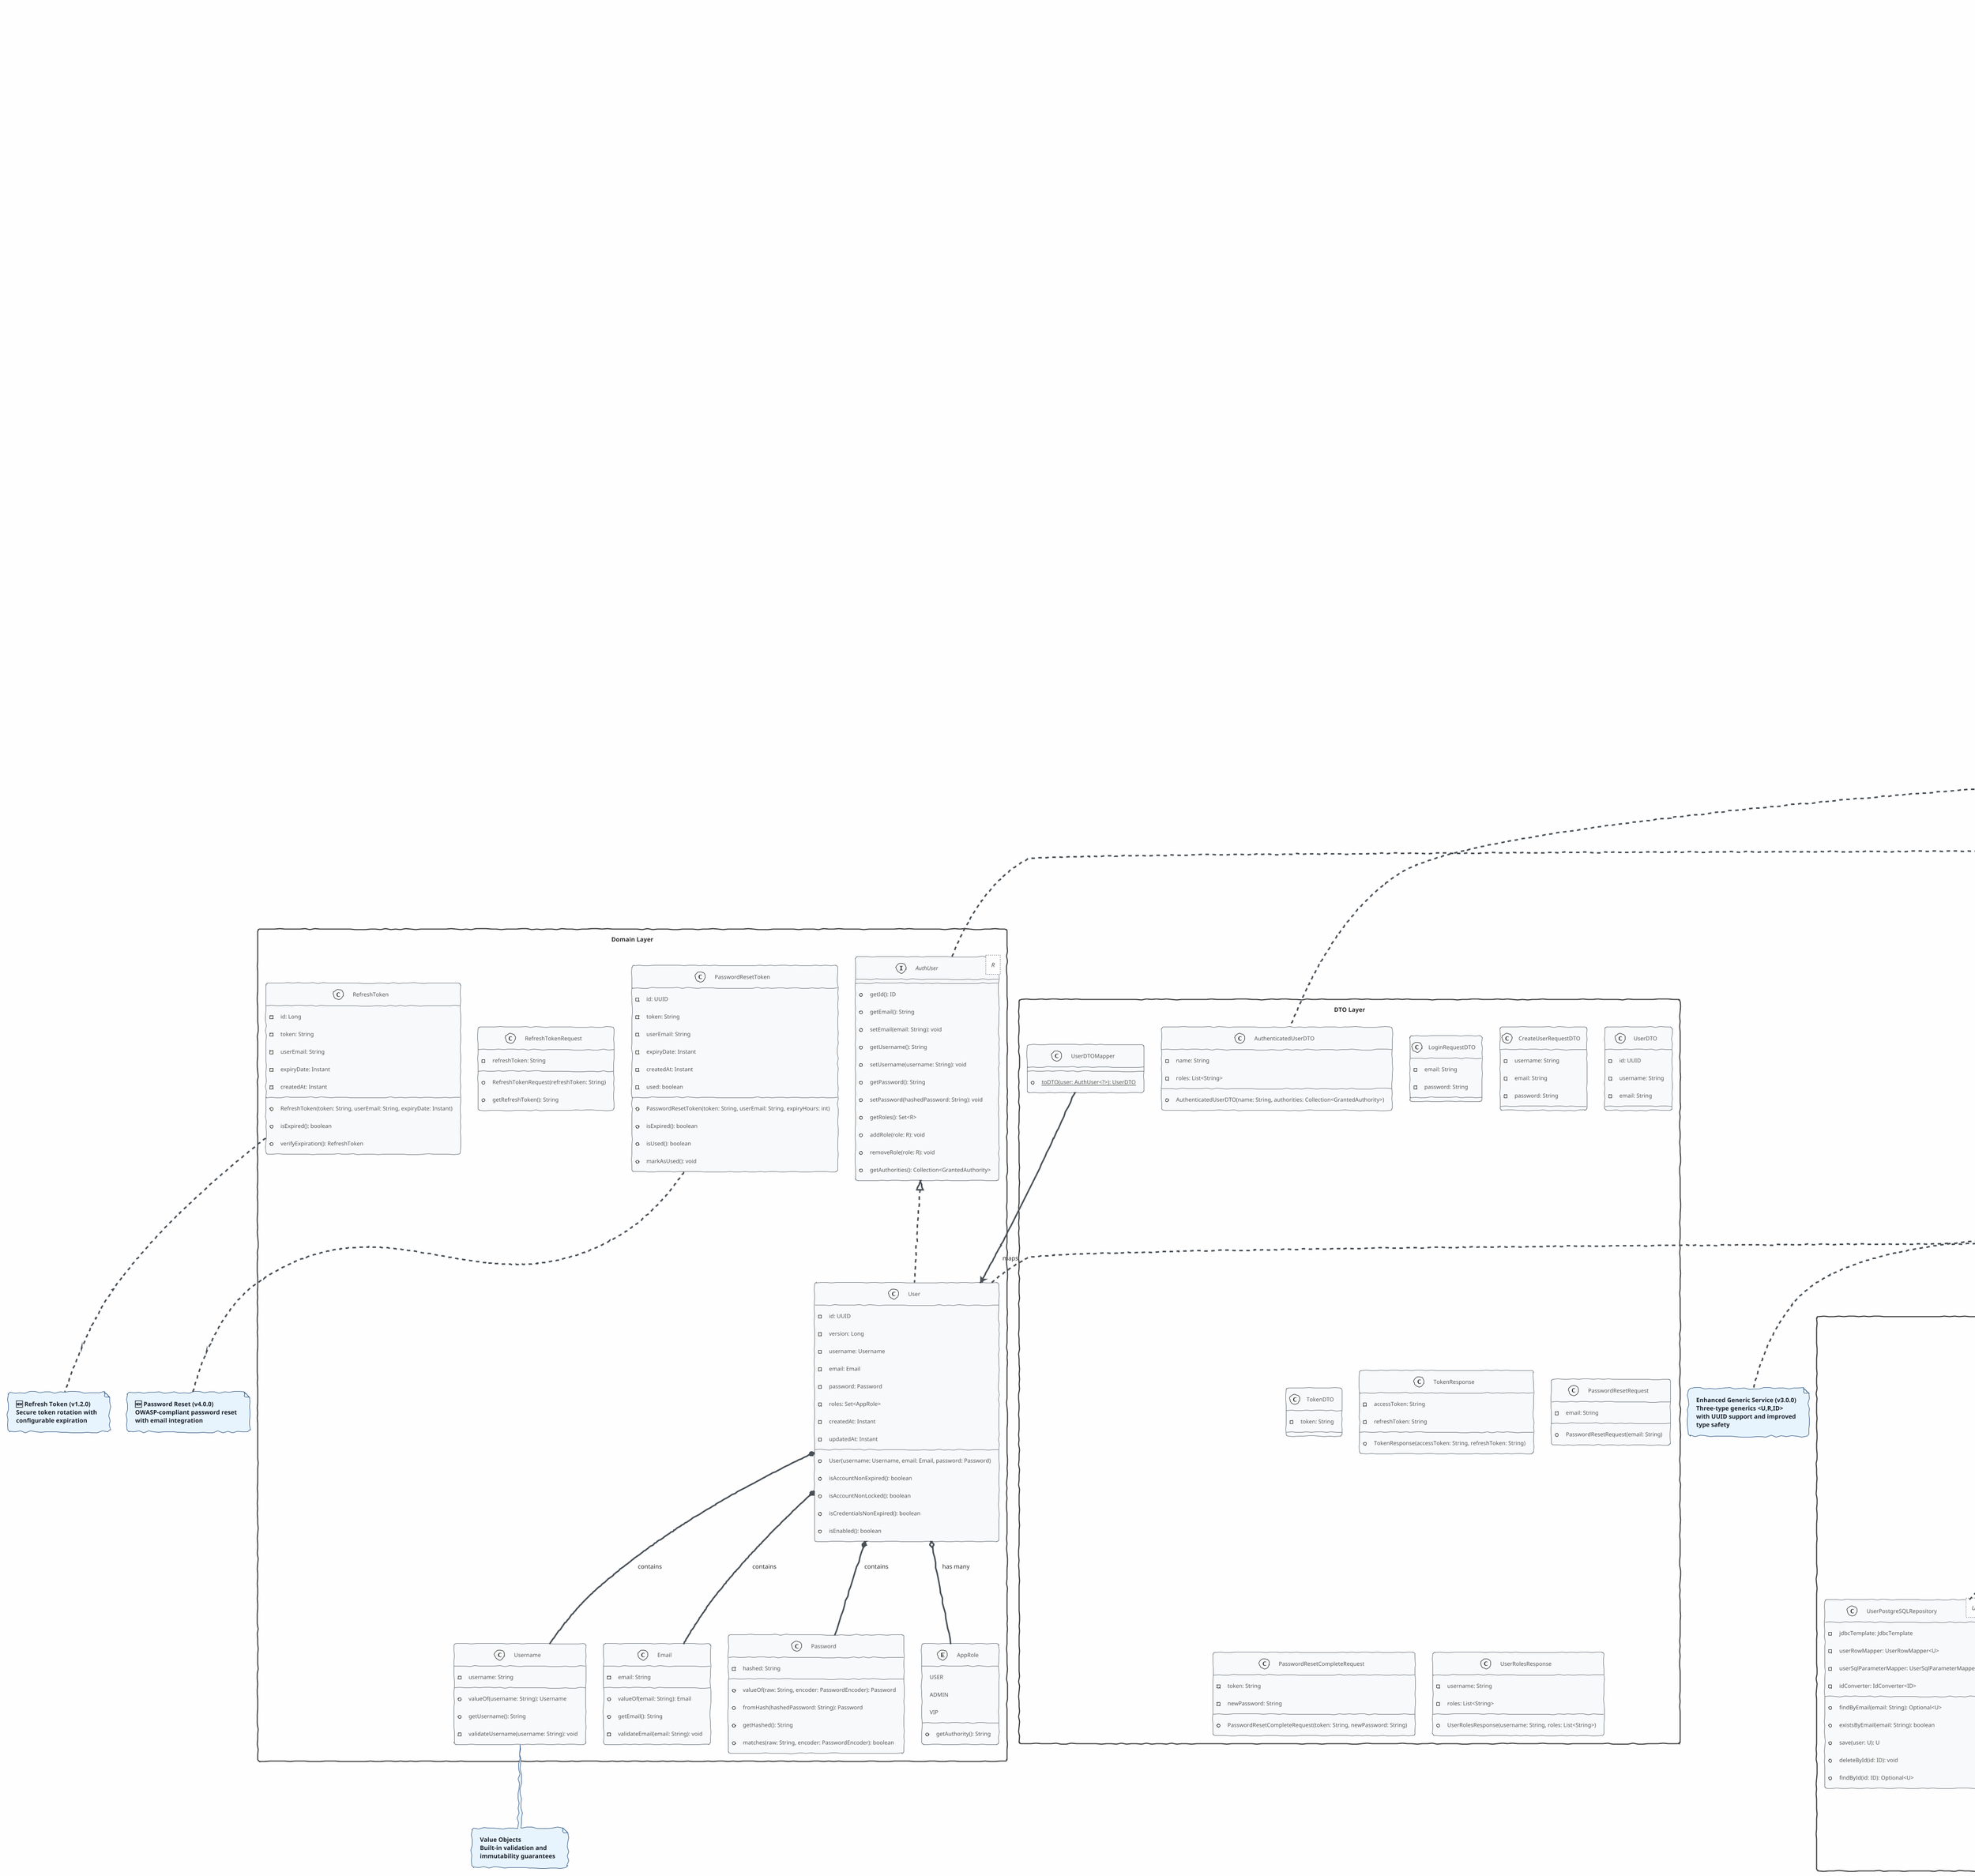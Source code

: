 @startuml Ricardo Auth Spring Boot Starter - Class Diagram

!define SPOTLESS_THEME
!theme sketchy-outline
skinparam backgroundColor #FEFEFE
skinparam classBackgroundColor #F8F9FA
skinparam classBorderColor #6C757D
skinparam arrowColor #495057
skinparam noteBackgroundColor #E8F4FD
skinparam noteBorderColor #2C5282
skinparam noteFontColor #1A202C
skinparam noteFontStyle bold
skinparam padding 10
skinparam classFontSize 11
skinparam packageFontSize 12

title Ricardo Auth Spring Boot Starter\nArchitecture Overview (v4.0.0)

!define DIRECTION left to right

package "Domain Layer" <<Rectangle>> {
    
    interface "AuthUser<R>" as AuthUser {
        +getId(): ID
        +getEmail(): String
        +setEmail(email: String): void
        +getUsername(): String
        +setUsername(username: String): void
        +getPassword(): String
        +setPassword(hashedPassword: String): void
        +getRoles(): Set<R>
        +addRole(role: R): void
        +removeRole(role: R): void
        +getAuthorities(): Collection<GrantedAuthority>
    }
    
    class User {
        -id: UUID
        -version: Long
        -username: Username
        -email: Email
        -password: Password
        -roles: Set<AppRole>
        -createdAt: Instant
        -updatedAt: Instant
        +User(username: Username, email: Email, password: Password)
        +isAccountNonExpired(): boolean
        +isAccountNonLocked(): boolean
        +isCredentialsNonExpired(): boolean
        +isEnabled(): boolean
    }
    
    class Username {
        -username: String
        +valueOf(username: String): Username
        +getUsername(): String
        -validateUsername(username: String): void
    }
    
    class Email {
        -email: String
        +valueOf(email: String): Email
        +getEmail(): String
        -validateEmail(email: String): void
    }
    
    class Password {
        -hashed: String
        +valueOf(raw: String, encoder: PasswordEncoder): Password
        +fromHash(hashedPassword: String): Password
        +getHashed(): String
        +matches(raw: String, encoder: PasswordEncoder): boolean
    }
    
    enum AppRole {
        USER
        ADMIN
        VIP
        +getAuthority(): String
    }
    
    class RefreshToken {
        -id: Long
        -token: String
        -userEmail: String
        -expiryDate: Instant
        -createdAt: Instant
        +RefreshToken(token: String, userEmail: String, expiryDate: Instant)
        +isExpired(): boolean
        +verifyExpiration(): RefreshToken
    }
    
    class RefreshTokenRequest {
        -refreshToken: String
        +RefreshTokenRequest(refreshToken: String)
        +getRefreshToken(): String
    }
    
    ' NEW in v4.0.0: Password Reset Domain Objects
    class PasswordResetToken {
        -id: UUID
        -token: String
        -userEmail: String
        -expiryDate: Instant
        -createdAt: Instant
        -used: boolean
        +PasswordResetToken(token: String, userEmail: String, expiryHours: int)
        +isExpired(): boolean
        +isUsed(): boolean
        +markAsUsed(): void
    }
    
    User .up.|> AuthUser
    User *-- Username : contains
    User *-- Email : contains
    User *-- Password : contains
    User o-- AppRole : has many
}

package "Core Interfaces" <<Rectangle>> {

    interface "UserService<U, R, ID>" as UserService {
        +createUser(user: U): U
        +getUserById(id: ID): U
        +getUserByEmail(email: String): U
        +getUserByUsername(username: String): U
        +emailExists(email: String): boolean
        +usernameExists(username: String): boolean
        +updateUser(id: ID, user: U): U
        +deleteUser(id: ID): void
        +getAllUsers(): List<U>
    }

    interface JwtService {
        +generateAccessToken(subject: String, authorities: Collection<GrantedAuthority>): String
        +extractSubject(token: String): String
        +extractRoles(token: String): List<String>
        +isTokenValid(token: String): boolean
        +isTokenValid(token: String, email: String): boolean
    }

    interface PasswordPolicyService {
        +validatePassword(password: String): boolean
        +generateSecurePassword(): String
    }

    interface AuthenticatedUser {
        +getEmail(): String
        +getRoles(): List<String>
    }

    interface "RefreshTokenService<U, ID>" as RefreshTokenService {
        +createRefreshToken(user: U): RefreshToken
        +findByToken(token: String): Optional<RefreshToken>
        +verifyExpiration(token: RefreshToken): RefreshToken
        +deleteByToken(token: String): void
        +deleteAllByUserEmail(userEmail: String): void
    }
    
    ' NEW in v4.0.0: Password Reset Service
    interface PasswordResetService {
        +requestReset(email: String): void
        +validateToken(token: String): boolean
        +completeReset(token: String, newPassword: String): void
        +cleanupExpiredTokens(): void
    }
    
    ' NEW in v4.0.0: Role Management Service  
    interface "RoleService<U, R, ID>" as RoleService {
        +getUserRoles(username: String): List<R>
        +addRoleToUser(username: String, role: R): void
        +removeRoleFromUser(username: String, role: R): void
        +bulkUpdateUserRoles(username: String, roles: Set<R>): void
    }
}


package "Repository Layer" <<Rectangle>> {
    
    interface "UserRepository<U, R, ID>" as UserRepository {
        +findByEmail(email: String): Optional<U>
        +existsByEmail(email: String): boolean
        +deleteById(id: ID): void
    }
    
    interface "UserJpaRepository<U, R, ID>" as UserJpaRepository {
        +findByEmail_Email(email: String): Optional<U>
        +findByUsername_Username(username: String): Optional<U>
        +existsByEmail_Email(email: String): boolean
        +existsByUsername_Username(username: String): boolean
    }
    
    interface DefaultUserJpaRepository {
        ' Inherits from UserJpaRepository<DefaultUser, Role, UUID>
    }
    
    ' NEW: PostgreSQL Native Repository
    class "UserPostgreSQLRepository<U, R, ID>" as UserPostgreSQLRepository {
        -jdbcTemplate: JdbcTemplate
        -userRowMapper: UserRowMapper<U>
        -userSqlParameterMapper: UserSqlParameterMapper<U>
        -idConverter: IdConverter<ID>
        +findByEmail(email: String): Optional<U>
        +existsByEmail(email: String): boolean
        +save(user: U): U
        +deleteById(id: ID): void
        +findById(id: ID): Optional<U>
    }
    
    ' NEW: Refresh Token Repository Architecture
    interface RefreshTokenRepository {
        +saveToken(refreshToken: RefreshToken): RefreshToken
        +findByTokenRaw(token: String): Optional<RefreshToken>
        +findByToken(token: String): Optional<RefreshToken>
        +deleteExpiredTokens(): void
        +revokeAllUserTokens(userEmail: String): void
        +count(): long
    }
    
    interface JpaRefreshTokenRepository {
        +findByTokenRaw(token: String): Optional<RefreshToken>
        +deleteByExpiryDateBefore(date: Instant): void
        +deleteByUserEmail(userEmail: String): void
        +findByUserEmailOrderByCreatedAtDesc(userEmail: String): List<RefreshToken>
        +countByUserEmail(userEmail: String): long
    }
    
    interface DefaultJpaRefreshTokenRepository {
        ' Inherits from JpaRefreshTokenRepository
    }
    
    class PostgreSQLRefreshTokenRepository {
        -jdbcTemplate: JdbcTemplate
        -tableName: String
        +saveToken(refreshToken: RefreshToken): RefreshToken
        +findByTokenRaw(token: String): Optional<RefreshToken>
        +deleteExpiredTokens(): void
        +revokeAllUserTokens(userEmail: String): void
        +count(): long
        -insert(token: RefreshToken): RefreshToken
        -update(token: RefreshToken): RefreshToken
        -mapRowToRefreshToken(rs: ResultSet): RefreshToken
    }
    
    ' NEW in v4.0.0: Password Reset Repository
    interface PasswordResetTokenRepository {
        +save(token: PasswordResetToken): PasswordResetToken
        +findByToken(token: String): Optional<PasswordResetToken>
        +deleteExpiredTokens(): void
        +findByUserEmailAndUsedFalse(email: String): List<PasswordResetToken>
        +markAllAsUsedByUserEmail(email: String): void
    }
    
    UserJpaRepository .up.|> UserRepository
    UserJpaRepository .up.|> JpaRepository
    DefaultUserJpaRepository .up.|> UserJpaRepository
    UserPostgreSQLRepository .up.|> UserRepository
    JpaRefreshTokenRepository .up.|> RefreshTokenRepository
    JpaRefreshTokenRepository .up.|> JpaRepository
    DefaultJpaRefreshTokenRepository .up.|> JpaRefreshTokenRepository
    PostgreSQLRefreshTokenRepository .up.|> RefreshTokenRepository
    PasswordResetTokenRepository .up.|> JpaRepository
}

package "Controller Layer" <<Rectangle>> {
    
    class AuthController {
        -jwtService: JwtService
        -authenticationManager: AuthenticationManager
        -refreshTokenService: RefreshTokenService<U, ID>
        -blocklist: TokenBlocklist
        +login(request: LoginRequestDTO, response: HttpServletResponse): ResponseEntity
        +refresh(refreshTokenCookie: String, response: HttpServletResponse): ResponseEntity
        +logout(response: HttpServletResponse): ResponseEntity
        +revokeToken(token: String): ResponseEntity
        +getAuthenticatedUser(authentication: Authentication): ResponseEntity<AuthenticatedUserDTO>
    }
    
    class UserController {
        -userService: UserService<U, R, ID>
        -passwordEncoder: PasswordEncoder
        -passwordPolicyService: PasswordPolicyService
        +createUser(request: CreateUserRequestDTO): ResponseEntity<UserDTO>
        +getUserById(id: ID): ResponseEntity<UserDTO>
        +getUserByEmail(email: String): ResponseEntity<UserDTO>
        +updateUser(id: ID, request: CreateUserRequestDTO): ResponseEntity<UserDTO>
        +deleteUser(id: ID): ResponseEntity<Void>
    }
    
    ' NEW in v4.0.0: Password Reset Controller
    class PasswordResetController {
        -passwordResetService: PasswordResetService
        -userService: UserService<U, R, ID>
        +requestReset(request: PasswordResetRequest): ResponseEntity<Void>
        +completeReset(token: String, request: PasswordResetCompleteRequest): ResponseEntity<Void>
        +validateToken(token: String): ResponseEntity<Boolean>
    }
    
    ' NEW in v4.0.0: Role Management Controller
    class RoleManagementController {
        -roleService: RoleService<U, R, ID>
        -userService: UserService<U, R, ID>
        +getUserRoles(username: String): ResponseEntity<UserRolesResponse>
        +addRoleToUser(username: String, role: String): ResponseEntity<Void>
        +removeRoleFromUser(username: String, role: String): ResponseEntity<Void>
        +bulkUpdateRoles(username: String, roles: Set<String>): ResponseEntity<Void>
    }
}

package "Factory Layer" <<Rectangle>> {
    
    interface "AuthUserFactory<R>" as AuthUserFactory {
        +createAuthUser(username: String, email: String, password: String, roles: Set<R>): AuthUser<R>
        +createAuthUser(email: String, password: String, roles: Set<R>): AuthUser<R>
        +createAuthUser(email: String, password: String, role: R): AuthUser<R>
    }
    
    interface "UserFactory<U, R, ID>" as UserFactory {
        +createUser(username: String, email: String, password: String, roles: Set<R>): U
        +createUser(email: String, password: String, roles: Set<R>): U
        +createUser(email: String, password: String, role: R): U
    }
    
    class DefaultUserFactory {
        +createUser(username: String, email: String, password: String, roles: Set<Role>): DefaultUser
        +createUser(email: String, password: String, roles: Set<Role>): DefaultUser
        +createUser(email: String, password: String, role: Role): DefaultUser
    }
    
    DefaultUserFactory .up.|> UserFactory
    DefaultUserFactory .up.|> AuthUserFactory
}

package "Helper Classes" <<Rectangle>> {
    
    ' PostgreSQL Helper Classes
    interface "UserRowMapper<U>" as UserRowMapper {
        +mapRow(rs: ResultSet, rowNum: int): U
    }
    
    interface "UserSqlParameterMapper<U>" as UserSqlParameterMapper {
        +mapToSqlParameterSource(user: U): SqlParameterSource
    }
    
    interface "IdConverter<ID>" as IdConverter {
        +convert(id: Object): ID
        +convertToString(id: ID): String
    }
    
    class UUIDConverter {
        +convert(id: Object): UUID
        +convertToString(id: UUID): String
    }
    
    UUIDConverter .up.|> IdConverter
}

package "DTO Layer" <<Rectangle>> {
    
    class LoginRequestDTO {
        -email: String
        -password: String
    }
    
    class CreateUserRequestDTO {
        -username: String
        -email: String
        -password: String
    }
    
    class UserDTO {
        -id: UUID
        -username: String
        -email: String
    }
    
    class TokenDTO {
        -token: String
    }
    
    ' Updated for refresh tokens (v1.2.0)
    class TokenResponse {
        -accessToken: String
        -refreshToken: String
        +TokenResponse(accessToken: String, refreshToken: String)
    }
    
    class AuthenticatedUserDTO {
        -name: String
        -roles: List<String>
        +AuthenticatedUserDTO(name: String, authorities: Collection<GrantedAuthority>)
    }
    
    ' NEW in v4.0.0: Password Reset DTOs
    class PasswordResetRequest {
        -email: String
        +PasswordResetRequest(email: String)
    }
    
    class PasswordResetCompleteRequest {
        -token: String
        -newPassword: String
        +PasswordResetCompleteRequest(token: String, newPassword: String)
    }
    
    ' NEW in v4.0.0: Role Management DTOs
    class UserRolesResponse {
        -username: String
        -roles: List<String>
        +UserRolesResponse(username: String, roles: List<String>)
    }
    
    class UserDTOMapper {
        +{static} toDTO(user: AuthUser<?>): UserDTO
    }
    
    AuthenticatedUserDTO .up.|> AuthenticatedUser
}

package "Security Configuration" <<Rectangle>> {
    
    class SecurityConfig {
        -jwtAuthFilter: JwtAuthFilter
        -userDetailsService: UserDetailsService
        +filterChain(http: HttpSecurity): SecurityFilterChain
        +authenticationManager(config: AuthenticationConfiguration): AuthenticationManager
        +passwordEncoder(): PasswordEncoder
    }
    
    class JwtAuthFilter {
        -jwtService: JwtService
        -tokenBlocklist: TokenBlocklist
        +doFilterInternal(request: HttpServletRequest, response: HttpServletResponse, filterChain: FilterChain): void
        ' Extracts JWT from access_token cookie
    }
    
    JwtAuthFilter .up.|> OncePerRequestFilter
}

package "Auto Configuration" <<Rectangle>> {
    
    class AuthAutoConfiguration {
        +jwtService(): JwtService
        +passwordPolicyService(authProperties: AuthProperties): PasswordPolicyService
        +userService(userRepository: UserRepository, passwordPolicy: PasswordPolicyService): UserService<User, Long>
        +refreshTokenService(refreshTokenRepository: RefreshTokenRepository, userService: UserService, authProperties: AuthProperties): RefreshTokenService
        +refreshTokenCleanupService(refreshTokenRepository: RefreshTokenRepository, authProperties: AuthProperties): RefreshTokenCleanupService
        +userDetailsService(userRepository: UserRepository): UserDetailsServiceImpl
        +jwtAuthFilter(jwtService: JwtService): JwtAuthFilter
        +authController(jwtService: JwtService, authManager: AuthenticationManager, refreshTokenService: RefreshTokenService): AuthController
        +userController(userService: UserService<User, Long>, passwordEncoder: PasswordEncoder, passwordPolicyService: PasswordPolicyService): UserController
        +postgresqlRefreshTokenRepository(dataSource: DataSource, authProperties: AuthProperties): PostgreSQLRefreshTokenRepository
        +passwordResetService(passwordResetRepository: PasswordResetTokenRepository, userService: UserService, authProperties: AuthProperties): PasswordResetService
        +roleService(userService: UserService, roleMapper: RoleMapper): RoleService
    }
    
    ' NEW in v4.0.0: OpenAPI Configuration
    class OpenApiConfig {
        +openAPI(): OpenAPI
        +customOpenAPI(): OpenAPI
        +securityScheme(): SecurityScheme
    }
    
    class AuthProperties {
        -enabled: boolean
        -redirectHttps: boolean
        -jwt: Jwt
        -controllers: Controllers
        -passwordPolicy: PasswordPolicy
        -refreshTokens: RefreshTokens
        -rateLimiter: RateLimiter
        -tokenBlocklist: TokenBlocklist
        -redis: Redis
        -cookies: Cookies
        -repository: Repository
        -passwordReset: PasswordReset
        -email: Email
        -roleManagement: RoleManagement
    }
    
    class "AuthProperties.Jwt" as JwtProps {
        -secret: String
        -accessTokenExpiration: long
        -refreshTokenExpiration: long
    }
    
    class "AuthProperties.Controllers" as ControllersProps {
        -auth: Controller
        -user: Controller
    }
    
    class "AuthProperties.Controllers.Controller" as ControllerProps {
        -enabled: boolean
    }
    
    class "AuthProperties.PasswordPolicy" as PasswordPolicyProps {
        -minLength: int
        -maxLength: int
        -requireUppercase: boolean
        -requireLowercase: boolean
        -requireDigits: boolean
        -requireSpecialChars: boolean
        -allowedSpecialChars: String
        -preventCommonPasswords: boolean
        -commonPasswordsFilePath: String
    }
    
    class "AuthProperties.RefreshTokens" as RefreshTokensProps {
        -enabled: boolean
        -maxTokensPerUser: int
        -rotateOnRefresh: boolean
        -cleanupInterval: long
        -autoCleanup: boolean
    }
    
    class "AuthProperties.RateLimiter" as RateLimiterProps {
        -enabled: boolean
        -type: StorageType
        -maxRequests: int
        -timeWindowMs: long
    }
    
    class "AuthProperties.TokenBlocklist" as TokenBlocklistProps {
        -enabled: boolean
        -type: StorageType
    }
    
    class "AuthProperties.Redis" as RedisProps {
        -host: String
        -port: int
        -password: String
        -database: int
    }
    
    class "AuthProperties.Cookies" as CookiesProps {
        -access: AccessCookie
        -refresh: RefreshCookie
    }
    
    class "AuthProperties.Cookies.AccessCookie" as AccessCookieProps {
        -secure: boolean
        -httpOnly: boolean
        -sameSite: SameSitePolicy
        -path: String
    }
    
    class "AuthProperties.Cookies.RefreshCookie" as RefreshCookieProps {
        -secure: boolean
        -httpOnly: boolean
        -sameSite: SameSitePolicy
        -path: String
    }
    
    class "AuthProperties.Repository" as RepositoryProps {
        -type: RepositoryType
        -database: Database
    }
    
    class "AuthProperties.Database" as DatabaseProps {
        -refreshTokensTable: String
        -passwordResetTokensTable: String
        -schema: String
        -url: String
        -driverClassName: String
    }
    
    class "AuthProperties.PasswordReset" as PasswordResetProps {
        -enabled: boolean
        -tokenExpiryHours: int
        -maxAttempts: int
        -timeWindowMs: int
        -enableCleanup: boolean
        -cleanupIntervalHours: int
        -tokenLength: int
        -requireHttps: boolean
    }
    
    class "AuthProperties.Email" as EmailProps {
        -fromAddress: String
        -password: String
        -host: String
        -port: int
        -fromName: String
        -resetSubject: String
        -resetTemplate: String
    }
    
    class "AuthProperties.RoleManagement" as RoleManagementProps {
        -enableRoleEvents: boolean
        -requireAdminForRoleChanges: boolean
        -allowSelfRoleModification: boolean
    }
    
    enum RepositoryType {
        JPA
        POSTGRESQL
    }
    
    enum StorageType {
        MEMORY
        REDIS
    }
    
    enum SameSitePolicy {
        STRICT
        LAX
        NONE
    }
    
    AuthProperties *-- JwtProps
    AuthProperties *-- ControllersProps
    AuthProperties *-- PasswordPolicyProps
    AuthProperties *-- RefreshTokensProps
    AuthProperties *-- RateLimiterProps
    AuthProperties *-- TokenBlocklistProps
    AuthProperties *-- RedisProps
    AuthProperties *-- CookiesProps
    AuthProperties *-- RepositoryProps
    AuthProperties *-- PasswordResetProps
    AuthProperties *-- EmailProps
    AuthProperties *-- RoleManagementProps
    ControllersProps *-- ControllerProps
    CookiesProps *-- AccessCookieProps
    CookiesProps *-- RefreshCookieProps
    RepositoryProps *-- DatabaseProps
    RepositoryProps --> RepositoryType
    RateLimiterProps --> StorageType
    TokenBlocklistProps --> StorageType
    AccessCookieProps --> SameSitePolicy
    RefreshCookieProps --> SameSitePolicy

}

package "Exception Handling" <<Rectangle>> {
    
    class GlobalExceptionHandler {
        +handleDuplicateResourceException(ex: DuplicateResourceException): ResponseEntity<ErrorResponse>
        +handleResourceNotFoundException(ex: ResourceNotFoundException): ResponseEntity<ErrorResponse>
        +handleTokenExpiredException(ex: TokenExpiredException): ResponseEntity<ErrorResponse>
        +handleValidationException(ex: MethodArgumentNotValidException): ResponseEntity<ErrorResponse>
        +handleGenericException(ex: Exception): ResponseEntity<ErrorResponse>
    }
    
    class DuplicateResourceException {
        +DuplicateResourceException(message: String)
    }
    
    class ResourceNotFoundException {
        +ResourceNotFoundException(message: String)
    }
    
    ' NEW: Token Exception
    class TokenExpiredException {
        +TokenExpiredException(message: String)
    }
    
    class ErrorResponse {
        -message: String
        -timestamp: LocalDateTime
    }
}

package "Service Layer" <<Rectangle>> {

    class UserServiceImpl {
        -userRepository: UserRepository
        +createUser(user: User): User
        +getUserByEmail(email: String): User
        +emailExists(email: String): boolean
        +usernameExists(username: String): boolean
        +updateUser(id: Long, user: User): User
        +deleteUser(id: Long): void
        +getAllUsers(): List<User>
    }

    class JwtServiceImpl {
        -secret: String
        -accessTokenExpiration: long
        -key: Key
        +generateAccessToken(subject: String, authorities: Collection<GrantedAuthority>): String
        +isTokenValid(token: String, email: String): boolean
        -createToken(claims: Map<String, Object>, subject: String): String
        -getKey(): Key
    }

    class PasswordPolicy {
        -authProperties: AuthProperties
        -minLength: int
        -maxLength: int
        -requireUpperCase: boolean
        -requireLowerCase: boolean
        -requireDigit: boolean
        -requireSpecialChar: boolean
        -specialCharacters: String
        -preventCommonPasswords: boolean
        -commonPasswords: Set<String>
        +PasswordPolicy(authProperties: AuthProperties)
        +validatePassword(password: String): boolean
        +generateSecurePassword(): String
        -loadCommonPasswords(): Set<String>
        -validateLength(password: String): void
        -validateCharacterRequirements(password: String): void
        -validateCommonPassword(password: String): void
    }

    class UserDetailsServiceImpl {
        -userService: UserService<User, Long>
        +loadUserByUsername(email: String): UserDetails
    }

    ' NEW: Refresh Token Service Implementation (v1.2.0)
    class RefreshTokenServiceImpl {
        -refreshTokenRepository: RefreshTokenRepository
        -userService: UserService
        -authProperties: AuthProperties
        +createRefreshToken(user: AuthUser): RefreshToken
        +findByToken(token: String): Optional<RefreshToken>
        +verifyExpiration(token: RefreshToken): RefreshToken
        +deleteByToken(token: String): void
        +deleteAllByUserEmail(userEmail: String): void
    }

    ' NEW: Refresh Token Cleanup Service (v1.2.0)
    class RefreshTokenCleanupService {
        -refreshTokenRepository: RefreshTokenRepository
        -authProperties: AuthProperties
        +cleanupExpiredTokens(): void
        +cleanupExpiredTokensForUser(userEmail: String): void
    }
    
    ' NEW in v4.0.0: Password Reset Service Implementation
    class PasswordResetServiceImpl {
        -passwordResetRepository: PasswordResetTokenRepository
        -userService: UserService
        -emailService: EmailService
        -authProperties: AuthProperties
        +requestReset(email: String): void
        +validateToken(token: String): boolean
        +completeReset(token: String, newPassword: String): void
        +cleanupExpiredTokens(): void
    }
    
    ' NEW in v4.0.0: Role Service Implementation
    class RoleServiceImpl {
        -userService: UserService
        -roleMapper: RoleMapper
        -eventPublisher: ApplicationEventPublisher
        +getUserRoles(username: String): List<R>
        +addRoleToUser(username: String, role: R): void
        +removeRoleFromUser(username: String, role: R): void
        +bulkUpdateUserRoles(username: String, roles: Set<R>): void
    }

    UserServiceImpl .up.|> UserService
    JwtServiceImpl .up.|> JwtService
    PasswordPolicy .up.|> PasswordPolicyService
    UserDetailsServiceImpl .up.|> UserDetailsService
    RefreshTokenServiceImpl .up.|> RefreshTokenService
    PasswordResetServiceImpl .up.|> PasswordResetService
    RoleServiceImpl .up.|> RoleService
    UserServiceImpl --> PasswordPolicyService : validates passwords
    RefreshTokenServiceImpl --> UserService : uses
    RefreshTokenCleanupService --> RefreshTokenRepository : cleans up
}


' Relationships
UserServiceImpl --> UserRepository : uses
UserDetailsServiceImpl --> UserService : uses
AuthController --> JwtService : uses
AuthController --> RefreshTokenService : uses
UserController --> UserService : uses
UserController --> PasswordPolicyService : uses
RoleManagementController --> RoleService: uses
RoleManagementController --> UserService : uses
PasswordResetController --> PasswordResetService : uses
PasswordResetController --> UserService : uses
JwtAuthFilter --> JwtService : uses
SecurityConfig --> JwtAuthFilter : configures
UserDTOMapper --> User : maps
RefreshTokenCleanupService --> RefreshTokenRepository : uses
RefreshTokenServiceImpl --> RefreshTokenRepository : uses

' Notes with better styling
note right of AuthUser #E8F4FD
  **Enhanced Generic Interface (v1.0.0)**
  Type-safe role generics (v3.0.0) with
  improved polymorphic behavior
  and better decoupling
end note

note right of User #E8F4FD
  **UserDetails Implementation (v1.0.0)**
  UUID primary keys (v3.0.0) with enhanced
  Spring Security integration
end note

note bottom of Username #E8F4FD
  **Value Objects**
  Built-in validation and
  immutability guarantees
end note

note bottom of RefreshToken #E8F4FD
  **🆕 Refresh Token (v1.2.0)**
  Secure token rotation with
  configurable expiration
end note

note bottom of PasswordResetToken #E8F4FD
  **🆕 Password Reset (v4.0.0)**
  OWASP-compliant password reset
  with email integration
end note

note bottom of RefreshTokenRepository #E8F4FD
  **🆕 Multi-Repository Support (v1.2.0)**
  JPA and PostgreSQL implementations
  with resolved interface conflicts
end note

note bottom of UserServiceImpl #E8F4FD
  **Enhanced Generic Service (v3.0.0)**
  Three-type generics <U,R,ID>
  with UUID support and improved
  type safety
end note

note top of AuthAutoConfiguration #E8F4FD
  **Auto-Configuration**
  Automatically configures beans
  when starter is included
end note



note right of RefreshTokenServiceImpl #E8F4FD
  **🆕 Refresh Token Service (v1.2.0)**
  Manages token lifecycle with
  automatic cleanup and rotation
end note

note right of UserPostgreSQLRepository #E8F4FD
  **🆕 PostgreSQL Native Repository (v3.0.0)**
  Direct JDBC implementation
  with enhanced performance and
  custom SQL queries
end note

note right of UserFactory #E8F4FD
  **🆕 Factory Pattern (v3.0.0)**
  Decoupled user creation with
  type-safe generics for enhanced
  architecture flexibility
end note

note right of UUIDConverter #E8F4FD
  **🆕 Helper Classes (v3.0.0)**
  Type converters and mappers
  for PostgreSQL integration
  and better type safety
end note

note right of OpenApiConfig #E8F4FD
  **🆕 OpenAPI Documentation (v4.0.0)**
  Complete Swagger/OpenAPI integration
  with interactive documentation
  available at /swagger-ui.html
end note

note right of PostgreSQLRefreshTokenRepository #E8F4FD
  **🆕 PostgreSQL Repository (v1.2.0)**
  Native queries with proper
  timestamp handling
end note

' Blocklist and Rate Limiter interfaces and implementations
package "Blocklist & Rate Limiter" <<Rectangle>> {
    interface TokenBlocklist {
        +revoke(token: String): void
        +isRevoked(token: String): boolean
    }
    class InMemoryTokenBlocklist {
        +revoke(token: String): void
        +isRevoked(token: String): boolean
    }
    class RedisTokenBlockList {
        +revoke(token: String): void
        +isRevoked(token: String): boolean
    }
    interface RateLimiter {
        +isEnabled(): boolean
        +allowRequest(key: String): boolean
    }
    class InMemoryRateLimiter {
        +isEnabled(): boolean
        +allowRequest(key: String): boolean
    }
    class RedisRateLimiter {
        +isEnabled(): boolean
        +allowRequest(key: String): boolean
    }
    TokenBlocklist <|.. InMemoryTokenBlocklist
    TokenBlocklist <|.. RedisTokenBlockList
    RateLimiter <|.. InMemoryRateLimiter
    RateLimiter <|.. RedisRateLimiter
}





' Add notes for cookie-based token handling and security
note right of AuthController #E8F4FD
  **Cookie-based Auth (v2.0.0)**
  All tokens are set and read via
  secure, HttpOnly cookies only.
  Includes /api/auth/revoke endpoint
  for admin token revocation.
end note

note right of PasswordResetController #E8F4FD
  **🆕 Password Reset API (v4.0.0)**
  OWASP-compliant password reset
  with email integration and
  secure token validation.
end note

note right of RoleManagementController #E8F4FD
  **🆕 Role Management API (v4.0.0)**
  Full CRUD operations for user
  roles with proper authorization
  and audit event publishing.
end note

note right of TokenBlocklist #E8F4FD
  **Blocklist (v2.0.0)**
  Supports in-memory and Redis
  for token revocation.
end note

note right of RateLimiter #E8F4FD
  **Rate Limiting (v2.0.0)**
  In-memory and Redis implementations
  for per-user/IP request limiting.
end note

note right of JwtAuthFilter #E8F4FD
  **JWT via Cookie**
  Extracts JWT from access_token cookie
  for all protected endpoints.
end note

@enduml